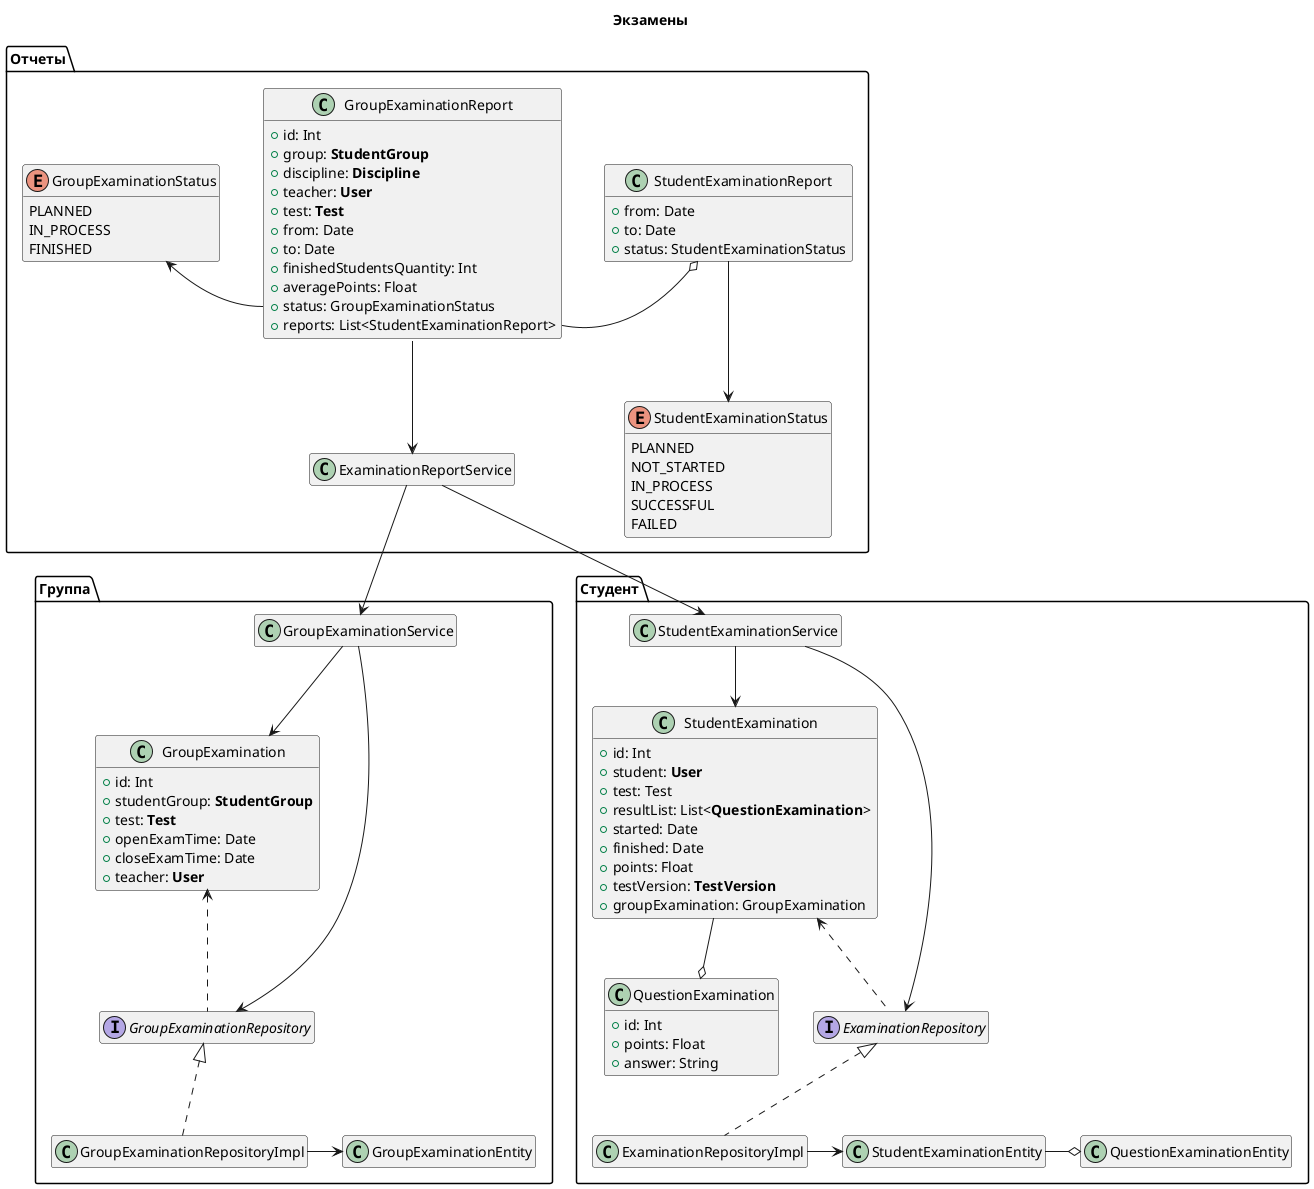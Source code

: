 @startuml

hide empty members
allowmixing

title "Экзамены"

package "Группа" {

    class GroupExaminationService
    class GroupExamination {
        + id: Int
        + studentGroup: <b>StudentGroup</b>
        + test: <b>Test</b>
        + openExamTime: Date
        + closeExamTime: Date
        + teacher: <b>User</b>
    }

    GroupExaminationService --> GroupExamination
    GroupExaminationService --> GroupExaminationRepository

    interface GroupExaminationRepository
    GroupExamination <.. GroupExaminationRepository

    class GroupExaminationRepositoryImpl implements GroupExaminationRepository
    class GroupExaminationEntity
    GroupExaminationRepositoryImpl -> GroupExaminationEntity

}

package "Студент" {

    class StudentExaminationService

    class QuestionExamination {
        + id: Int
        + points: Float
        + answer: String
    }

    class StudentExamination {
        + id: Int
        + student: <b>User</b>
        + test: Test
        + resultList: List<<b>QuestionExamination</b>>
        + started: Date
        + finished: Date
        + points: Float
        + testVersion: <b>TestVersion</b>
        + groupExamination: GroupExamination
    }

    interface ExaminationRepository

    StudentExaminationService --> StudentExamination
    StudentExamination --o QuestionExamination

    StudentExaminationService --> ExaminationRepository
    StudentExamination <.. ExaminationRepository

    class ExaminationRepositoryImpl implements ExaminationRepository
    class StudentExaminationEntity
    class QuestionExaminationEntity
    ExaminationRepositoryImpl -> StudentExaminationEntity
    StudentExaminationEntity -o QuestionExaminationEntity

}

package "Отчеты" {

    class ExaminationReportService
    ExaminationReportService --> GroupExaminationService
    ExaminationReportService --> StudentExaminationService

    enum GroupExaminationStatus {
        PLANNED
        IN_PROCESS
        FINISHED
    }

    class GroupExaminationReport {
        + id: Int
        + group: <b>StudentGroup</b>
        + discipline: <b>Discipline</b>
        + teacher: <b>User</b>
        + test: <b>Test</b>
        + from: Date
        + to: Date
        + finishedStudentsQuantity: Int
        + averagePoints: Float
        + status: GroupExaminationStatus
        + reports: List<StudentExaminationReport>
    }

    GroupExaminationReport --> ExaminationReportService
    GroupExaminationStatus <- GroupExaminationReport::status

    class StudentExaminationReport {
        + from: Date
        + to: Date
        + status: StudentExaminationStatus
    }

    enum StudentExaminationStatus {
        PLANNED
        NOT_STARTED
        IN_PROCESS
        SUCCESSFUL
        FAILED
    }

    StudentExaminationReport --> StudentExaminationStatus
    GroupExaminationReport::reports -o StudentExaminationReport

}


@enduml